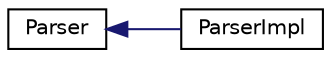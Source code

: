 digraph "Graphical Class Hierarchy"
{
  edge [fontname="Helvetica",fontsize="10",labelfontname="Helvetica",labelfontsize="10"];
  node [fontname="Helvetica",fontsize="10",shape=record];
  rankdir="LR";
  Node0 [label="Parser",height=0.2,width=0.4,color="black", fillcolor="white", style="filled",URL="$structaworx_1_1lib_1_1expressions_1_1detail_1_1Parser.html"];
  Node0 -> Node1 [dir="back",color="midnightblue",fontsize="10",style="solid",fontname="Helvetica"];
  Node1 [label="ParserImpl",height=0.2,width=0.4,color="black", fillcolor="white", style="filled",URL="$classaworx_1_1lib_1_1expressions_1_1detail_1_1ParserImpl.html"];
}

